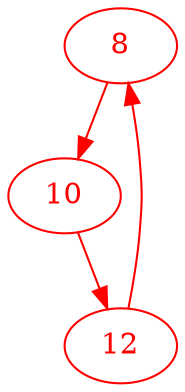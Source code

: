digraph g{
node [color = red, fontcolor=red]; 8 10 12 ;
8 -> 10 [color=red] ;
10 -> 12 [color=red] ;
12 -> 8 [color=red] ;
}